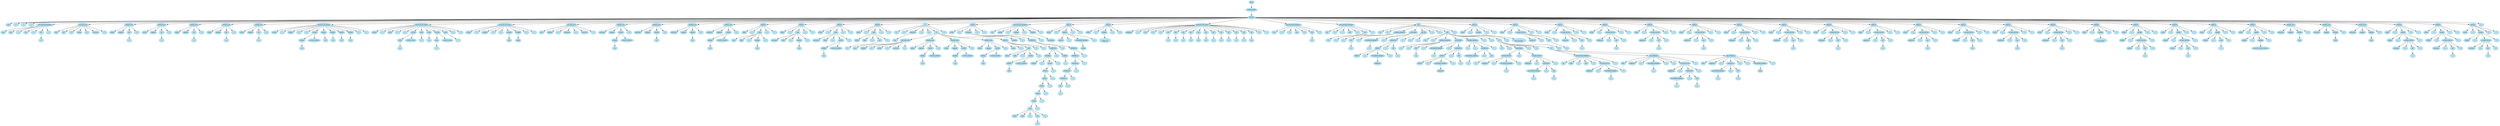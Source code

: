 digraph arbolAST{
node [shape=oval, style=filled, color=lightblue2, fontname=Helvetica, fontsize=10];
edge [fontname=Helvetica, fontsize=10];
n0[label="INICIO"];
n1[label="INSTRUCCIONES"];
n0 -> n1;
n2[label="METODO"];
n1 -> n2;
n3[label="main"];
n2 -> n3;
n4[label="("];
n2 -> n4;
n5[label=")"];
n2 -> n5;
n6[label="{"];
n2 -> n6;
n7[label="DECLARACION_VARIABLES"];
n2 -> n7;
n8[label="const"];
n7 -> n8;
n9[label="num"];
n7 -> n9;
n10[label=":"];
n7 -> n10;
n11[label="INT"];
n7 -> n11;
n12[label="="];
n7 -> n12;
n13[label="INT"];
n7 -> n13;
n14[label="0"];
n13 -> n14;
n15[label=";"];
n7 -> n15;
n16[label="DECLARA_LISTA"];
n2 -> n16;
n17[label="List<"];
n16 -> n17;
n18[label="INT"];
n16 -> n18;
n19[label=">"];
n16 -> n19;
n20[label="milista"];
n16 -> n20;
n21[label="="];
n16 -> n21;
n22[label="new List()"];
n16 -> n22;
n23[label=";"];
n16 -> n23;
n24[label="APPEND_LISTA"];
n2 -> n24;
n25[label="milista"];
n24 -> n25;
n26[label=".append("];
n24 -> n26;
n27[label="INT"];
n24 -> n27;
n28[label="1"];
n27 -> n28;
n29[label=");"];
n24 -> n29;
n30[label="APPEND_LISTA"];
n2 -> n30;
n31[label="milista"];
n30 -> n31;
n32[label=".append("];
n30 -> n32;
n33[label="INT"];
n30 -> n33;
n34[label="2"];
n33 -> n34;
n35[label=");"];
n30 -> n35;
n36[label="APPEND_LISTA"];
n2 -> n36;
n37[label="milista"];
n36 -> n37;
n38[label=".append("];
n36 -> n38;
n39[label="INT"];
n36 -> n39;
n40[label="1"];
n39 -> n40;
n41[label=");"];
n36 -> n41;
n42[label="APPEND_LISTA"];
n2 -> n42;
n43[label="milista"];
n42 -> n43;
n44[label=".append("];
n42 -> n44;
n45[label="INT"];
n42 -> n45;
n46[label="5"];
n45 -> n46;
n47[label=");"];
n42 -> n47;
n48[label="APPEND_LISTA"];
n2 -> n48;
n49[label="milista"];
n48 -> n49;
n50[label=".append("];
n48 -> n50;
n51[label="INT"];
n48 -> n51;
n52[label="4"];
n51 -> n52;
n53[label=");"];
n48 -> n53;
n54[label="Declaracion de Arreglos"];
n2 -> n54;
n55[label="vector3"];
n54 -> n55;
n56[label=":"];
n54 -> n56;
n57[label="DOUBLE"];
n54 -> n57;
n58[label="="];
n54 -> n58;
n59[label="["];
n54 -> n59;
n60[label="CASTEO"];
n54 -> n60;
n61[label="DOUBLE"];
n60 -> n61;
n62[label="1.0"];
n61 -> n62;
n63[label="CASTEO A DOUBLE"];
n60 -> n63;
n64[label="DOUBLE"];
n54 -> n64;
n65[label="2.0"];
n64 -> n65;
n66[label="DOUBLE"];
n54 -> n66;
n67[label="3.4"];
n66 -> n67;
n68[label="DOUBLE"];
n54 -> n68;
n69[label="4.5"];
n68 -> n69;
n70[label="DOUBLE"];
n54 -> n70;
n71[label="5.2"];
n70 -> n71;
n72[label="]"];
n54 -> n72;
n73[label=";"];
n54 -> n73;
n74[label="Declaracion de Arreglos"];
n2 -> n74;
n75[label="vector4"];
n74 -> n75;
n76[label=":"];
n74 -> n76;
n77[label="CHAR"];
n74 -> n77;
n78[label="="];
n74 -> n78;
n79[label="["];
n74 -> n79;
n80[label="CASTEO"];
n74 -> n80;
n81[label="CHAR"];
n80 -> n81;
n82[label="a"];
n81 -> n82;
n83[label="CASTEO A CHAR"];
n80 -> n83;
n84[label="CHAR"];
n74 -> n84;
n85[label="2"];
n84 -> n85;
n86[label="CHAR"];
n74 -> n86;
n87[label="b"];
n86 -> n87;
n88[label="CASTEO"];
n74 -> n88;
n89[label="CHAR"];
n88 -> n89;
n90[label="
"];
n89 -> n90;
n91[label="CASTEO A CHAR"];
n88 -> n91;
n92[label="CHAR"];
n74 -> n92;
n93[label="\n"];
n92 -> n93;
n94[label="]"];
n74 -> n94;
n95[label=";"];
n74 -> n95;
n96[label="Declaracion de Arreglos"];
n2 -> n96;
n97[label="vector1"];
n96 -> n97;
n98[label=":"];
n96 -> n98;
n99[label="CADENA"];
n96 -> n99;
n100[label="="];
n96 -> n100;
n101[label="["];
n96 -> n101;
n102[label="CADENA"];
n96 -> n102;
n103[label="Hola"];
n102 -> n103;
n104[label="CADENA"];
n96 -> n104;
n105[label="Mundo"];
n104 -> n105;
n106[label="]"];
n96 -> n106;
n107[label=";"];
n96 -> n107;
n108[label="DECLARA_LISTA"];
n2 -> n108;
n109[label="List<"];
n108 -> n109;
n110[label="DOUBLE"];
n108 -> n110;
n111[label=">"];
n108 -> n111;
n112[label="decimales"];
n108 -> n112;
n113[label="="];
n108 -> n113;
n114[label="new List()"];
n108 -> n114;
n115[label=";"];
n108 -> n115;
n116[label="APPEND_LISTA"];
n2 -> n116;
n117[label="decimales"];
n116 -> n117;
n118[label=".append("];
n116 -> n118;
n119[label="CASTEO"];
n116 -> n119;
n120[label="DOUBLE"];
n119 -> n120;
n121[label="1.0"];
n120 -> n121;
n122[label="CASTEO A DOUBLE"];
n119 -> n122;
n123[label=");"];
n116 -> n123;
n124[label="APPEND_LISTA"];
n2 -> n124;
n125[label="decimales"];
n124 -> n125;
n126[label=".append("];
n124 -> n126;
n127[label="DOUBLE"];
n124 -> n127;
n128[label="2.5"];
n127 -> n128;
n129[label=");"];
n124 -> n129;
n130[label="APPEND_LISTA"];
n2 -> n130;
n131[label="decimales"];
n130 -> n131;
n132[label=".append("];
n130 -> n132;
n133[label="DOUBLE"];
n130 -> n133;
n134[label="6.5"];
n133 -> n134;
n135[label=");"];
n130 -> n135;
n136[label="APPEND_LISTA"];
n2 -> n136;
n137[label="decimales"];
n136 -> n137;
n138[label=".append("];
n136 -> n138;
n139[label="CASTEO"];
n136 -> n139;
n140[label="DOUBLE"];
n139 -> n140;
n141[label="4.0"];
n140 -> n141;
n142[label="CASTEO A DOUBLE"];
n139 -> n142;
n143[label=");"];
n136 -> n143;
n144[label="PRINTLN"];
n2 -> n144;
n145[label="Println"];
n144 -> n145;
n146[label="("];
n144 -> n146;
n147[label="FIND"];
n144 -> n147;
n148[label="num"];
n147 -> n148;
n149[label=".FIND"];
n147 -> n149;
n150[label="("];
n147 -> n150;
n151[label="DOUBLE"];
n147 -> n151;
n152[label="1.6"];
n151 -> n152;
n153[label=")"];
n147 -> n153;
n154[label=")"];
n144 -> n154;
n155[label=";"];
n144 -> n155;
n156[label="PRINTLN"];
n2 -> n156;
n157[label="Println"];
n156 -> n157;
n158[label="("];
n156 -> n158;
n159[label="FIND"];
n156 -> n159;
n160[label="decimales"];
n159 -> n160;
n161[label=".FIND"];
n159 -> n161;
n162[label="("];
n159 -> n162;
n163[label="DOUBLE"];
n159 -> n163;
n164[label="6.5"];
n163 -> n164;
n165[label=")"];
n159 -> n165;
n166[label=")"];
n156 -> n166;
n167[label=";"];
n156 -> n167;
n168[label="PRINTLN"];
n2 -> n168;
n169[label="Println"];
n168 -> n169;
n170[label="("];
n168 -> n170;
n171[label="FIND"];
n168 -> n171;
n172[label="decimales"];
n171 -> n172;
n173[label=".FIND"];
n171 -> n173;
n174[label="("];
n171 -> n174;
n175[label="CASTEO"];
n171 -> n175;
n176[label="DOUBLE"];
n175 -> n176;
n177[label="4.0"];
n176 -> n177;
n178[label="CASTEO A DOUBLE"];
n175 -> n178;
n179[label=")"];
n171 -> n179;
n180[label=")"];
n168 -> n180;
n181[label=";"];
n168 -> n181;
n182[label="PRINTLN"];
n2 -> n182;
n183[label="Println"];
n182 -> n183;
n184[label="("];
n182 -> n184;
n185[label="FIND"];
n182 -> n185;
n186[label="milista"];
n185 -> n186;
n187[label=".FIND"];
n185 -> n187;
n188[label="("];
n185 -> n188;
n189[label="INT"];
n185 -> n189;
n190[label="5"];
n189 -> n190;
n191[label=")"];
n185 -> n191;
n192[label=")"];
n182 -> n192;
n193[label=";"];
n182 -> n193;
n194[label="IF"];
n2 -> n194;
n195[label="if"];
n194 -> n195;
n196[label="("];
n194 -> n196;
n197[label="BOOLEAN"];
n194 -> n197;
n198[label="true"];
n197 -> n198;
n199[label=")"];
n194 -> n199;
n200[label="{"];
n194 -> n200;
n201[label="IF"];
n194 -> n201;
n202[label="DECLARA_LISTA"];
n201 -> n202;
n203[label="List<"];
n202 -> n203;
n204[label="DOUBLE"];
n202 -> n204;
n205[label=">"];
n202 -> n205;
n206[label="milista"];
n202 -> n206;
n207[label="="];
n202 -> n207;
n208[label="new List()"];
n202 -> n208;
n209[label=";"];
n202 -> n209;
n210[label="APPEND_LISTA"];
n201 -> n210;
n211[label="milista"];
n210 -> n211;
n212[label=".append("];
n210 -> n212;
n213[label="CASTEO"];
n210 -> n213;
n214[label="DOUBLE"];
n213 -> n214;
n215[label="1.0"];
n214 -> n215;
n216[label="CASTEO A DOUBLE"];
n213 -> n216;
n217[label=");"];
n210 -> n217;
n218[label="APPEND_LISTA"];
n201 -> n218;
n219[label="milista"];
n218 -> n219;
n220[label=".append("];
n218 -> n220;
n221[label="CASTEO"];
n218 -> n221;
n222[label="DOUBLE"];
n221 -> n222;
n223[label="2.0"];
n222 -> n223;
n224[label="CASTEO A DOUBLE"];
n221 -> n224;
n225[label=");"];
n218 -> n225;
n226[label="APPEND_LISTA"];
n201 -> n226;
n227[label="milista"];
n226 -> n227;
n228[label=".append("];
n226 -> n228;
n229[label="CASTEO"];
n226 -> n229;
n230[label="DOUBLE"];
n229 -> n230;
n231[label="10.0"];
n230 -> n231;
n232[label="CASTEO A DOUBLE"];
n229 -> n232;
n233[label=");"];
n226 -> n233;
n234[label="PRINTLN"];
n201 -> n234;
n235[label="Println"];
n234 -> n235;
n236[label="("];
n234 -> n236;
n237[label="FIND"];
n234 -> n237;
n238[label="milista"];
n237 -> n238;
n239[label=".FIND"];
n237 -> n239;
n240[label="("];
n237 -> n240;
n241[label="CASTEO"];
n237 -> n241;
n242[label="DOUBLE"];
n241 -> n242;
n243[label="92.0"];
n242 -> n243;
n244[label="CASTEO A DOUBLE"];
n241 -> n244;
n245[label=")"];
n237 -> n245;
n246[label=")"];
n234 -> n246;
n247[label=";"];
n234 -> n247;
n248[label="}"];
n194 -> n248;
n249[label="PRINTLN"];
n2 -> n249;
n250[label="Println"];
n249 -> n250;
n251[label="("];
n249 -> n251;
n252[label="TOSTRING"];
n249 -> n252;
n253[label=".toString"];
n252 -> n253;
n254[label="("];
n252 -> n254;
n255[label="ARITMETICA"];
n252 -> n255;
n256[label="ARITMETICA"];
n255 -> n256;
n257[label="TOSTRING"];
n256 -> n257;
n258[label=".toString"];
n257 -> n258;
n259[label="("];
n257 -> n259;
n260[label="LOGICO"];
n257 -> n260;
n261[label="LOGICO"];
n260 -> n261;
n262[label="LOGICO"];
n261 -> n262;
n263[label="LOGICO"];
n262 -> n263;
n264[label="LOGICO"];
n263 -> n264;
n265[label="LOGICO"];
n264 -> n265;
n266[label="FIND"];
n265 -> n266;
n267[label="milista"];
n266 -> n267;
n268[label=".FIND"];
n266 -> n268;
n269[label="("];
n266 -> n269;
n270[label="INT"];
n266 -> n270;
n271[label="5"];
n270 -> n271;
n272[label=")"];
n266 -> n272;
n273[label="!"];
n265 -> n273;
n274[label="!"];
n264 -> n274;
n275[label="!"];
n263 -> n275;
n276[label="!"];
n262 -> n276;
n277[label="!"];
n261 -> n277;
n278[label="!"];
n260 -> n278;
n279[label=")"];
n257 -> n279;
n280[label="+"];
n256 -> n280;
n281[label="CADENA"];
n256 -> n281;
n282[label=" "];
n281 -> n282;
n283[label="+"];
n255 -> n283;
n284[label="ARITMETICA"];
n255 -> n284;
n285[label="ARITMETICA"];
n284 -> n285;
n286[label="ARITMETICA"];
n285 -> n286;
n287[label="ARITMETICA"];
n286 -> n287;
n288[label="ARITMETICA"];
n287 -> n288;
n289[label="INT"];
n288 -> n289;
n290[label="1"];
n289 -> n290;
n291[label="-"];
n288 -> n291;
n292[label="-"];
n287 -> n292;
n293[label="-"];
n286 -> n293;
n294[label="-"];
n285 -> n294;
n295[label="-"];
n284 -> n295;
n296[label=")"];
n252 -> n296;
n297[label=")"];
n249 -> n297;
n298[label=";"];
n249 -> n298;
n299[label="DECLARACION_VARIABLES"];
n2 -> n299;
n300[label="var"];
n299 -> n300;
n301[label="prueba"];
n299 -> n301;
n302[label=":"];
n299 -> n302;
n303[label="CADENA"];
n299 -> n303;
n304[label="="];
n299 -> n304;
n305[label="CADENA"];
n299 -> n305;
n306[label="Hola Mundo"];
n305 -> n306;
n307[label=";"];
n299 -> n307;
n308[label="PRINTLN"];
n2 -> n308;
n309[label="Println"];
n308 -> n309;
n310[label="("];
n308 -> n310;
n311[label="LENGTH"];
n308 -> n311;
n312[label="LENGTH"];
n311 -> n312;
n313[label="("];
n311 -> n313;
n314[label="RECUPERAR_VARIABLE"];
n311 -> n314;
n315[label="prueba"];
n314 -> n315;
n316[label=")"];
n311 -> n316;
n317[label=")"];
n308 -> n317;
n318[label=";"];
n308 -> n318;
n319[label="PRINTLN"];
n2 -> n319;
n320[label="Println"];
n319 -> n320;
n321[label="("];
n319 -> n321;
n322[label="CADENA"];
n319 -> n322;
n323[label="\n Bubble Sort \n"];
n322 -> n323;
n324[label=")"];
n319 -> n324;
n325[label=";"];
n319 -> n325;
n326[label="Declaracion de Arreglos"];
n2 -> n326;
n327[label="bubblesort"];
n326 -> n327;
n328[label=":"];
n326 -> n328;
n329[label="INT"];
n326 -> n329;
n330[label="="];
n326 -> n330;
n331[label="["];
n326 -> n331;
n332[label="INT"];
n326 -> n332;
n333[label="7"];
n332 -> n333;
n334[label="INT"];
n326 -> n334;
n335[label="2"];
n334 -> n335;
n336[label="INT"];
n326 -> n336;
n337[label="5"];
n336 -> n337;
n338[label="INT"];
n326 -> n338;
n339[label="8"];
n338 -> n339;
n340[label="INT"];
n326 -> n340;
n341[label="10"];
n340 -> n341;
n342[label="INT"];
n326 -> n342;
n343[label="15"];
n342 -> n343;
n344[label="INT"];
n326 -> n344;
n345[label="1"];
n344 -> n345;
n346[label="INT"];
n326 -> n346;
n347[label="4"];
n346 -> n347;
n348[label="INT"];
n326 -> n348;
n349[label="3"];
n348 -> n349;
n350[label="INT"];
n326 -> n350;
n351[label="5"];
n350 -> n351;
n352[label="INT"];
n326 -> n352;
n353[label="3"];
n352 -> n353;
n354[label="INT"];
n326 -> n354;
n355[label="14"];
n354 -> n355;
n356[label="]"];
n326 -> n356;
n357[label=";"];
n326 -> n357;
n358[label="DECLARACION_VARIABLES"];
n2 -> n358;
n359[label="var"];
n358 -> n359;
n360[label="i"];
n358 -> n360;
n361[label=":"];
n358 -> n361;
n362[label="INT"];
n358 -> n362;
n363[label="="];
n358 -> n363;
n364[label="INT"];
n358 -> n364;
n365[label="0"];
n364 -> n365;
n366[label=";"];
n358 -> n366;
n367[label="DECLARACION_VARIABLES"];
n2 -> n367;
n368[label="var"];
n367 -> n368;
n369[label="j"];
n367 -> n369;
n370[label=":"];
n367 -> n370;
n371[label="INT"];
n367 -> n371;
n372[label="="];
n367 -> n372;
n373[label="INT"];
n367 -> n373;
n374[label="11"];
n373 -> n374;
n375[label=";"];
n367 -> n375;
n376[label="FOR"];
n2 -> n376;
n377[label="for"];
n376 -> n377;
n378[label="("];
n376 -> n378;
n379[label="ASIGNAR_VARIABLE"];
n376 -> n379;
n380[label="i"];
n379 -> n380;
n381[label="="];
n379 -> n381;
n382[label="INT"];
n379 -> n382;
n383[label="0"];
n382 -> n383;
n384[label=";"];
n379 -> n384;
n385[label="RELACIONAL"];
n376 -> n385;
n386[label="RECUPERAR_VARIABLE"];
n385 -> n386;
n387[label="i"];
n386 -> n387;
n388[label="<"];
n385 -> n388;
n389[label="ARITMETICA"];
n385 -> n389;
n390[label="LENGTH"];
n389 -> n390;
n391[label="LENGTH"];
n390 -> n391;
n392[label="("];
n390 -> n392;
n393[label="RECUPERAR_VARIABLE"];
n390 -> n393;
n394[label="bubblesort"];
n393 -> n394;
n395[label=")"];
n390 -> n395;
n396[label="-"];
n389 -> n396;
n397[label="INT"];
n389 -> n397;
n398[label="1"];
n397 -> n398;
n399[label="INC_DEC"];
n376 -> n399;
n400[label="i"];
n399 -> n400;
n401[label="++"];
n399 -> n401;
n402[label=";"];
n399 -> n402;
n403[label=")"];
n376 -> n403;
n404[label="{"];
n376 -> n404;
n405[label="FOR"];
n376 -> n405;
n406[label="for"];
n405 -> n406;
n407[label="("];
n405 -> n407;
n408[label="ASIGNAR_VARIABLE"];
n405 -> n408;
n409[label="j"];
n408 -> n409;
n410[label="="];
n408 -> n410;
n411[label="INT"];
n408 -> n411;
n412[label="0"];
n411 -> n412;
n413[label=";"];
n408 -> n413;
n414[label="RELACIONAL"];
n405 -> n414;
n415[label="RECUPERAR_VARIABLE"];
n414 -> n415;
n416[label="j"];
n415 -> n416;
n417[label="<"];
n414 -> n417;
n418[label="ARITMETICA"];
n414 -> n418;
n419[label="LENGTH"];
n418 -> n419;
n420[label="LENGTH"];
n419 -> n420;
n421[label="("];
n419 -> n421;
n422[label="RECUPERAR_VARIABLE"];
n419 -> n422;
n423[label="bubblesort"];
n422 -> n423;
n424[label=")"];
n419 -> n424;
n425[label="-"];
n418 -> n425;
n426[label="INT"];
n418 -> n426;
n427[label="1"];
n426 -> n427;
n428[label="ASIGNAR_VARIABLE"];
n405 -> n428;
n429[label="j"];
n428 -> n429;
n430[label="="];
n428 -> n430;
n431[label="ARITMETICA"];
n428 -> n431;
n432[label="RECUPERAR_VARIABLE"];
n431 -> n432;
n433[label="j"];
n432 -> n433;
n434[label="+"];
n431 -> n434;
n435[label="INT"];
n431 -> n435;
n436[label="1"];
n435 -> n436;
n437[label=";"];
n428 -> n437;
n438[label=")"];
n405 -> n438;
n439[label="{"];
n405 -> n439;
n440[label="IF"];
n405 -> n440;
n441[label="if"];
n440 -> n441;
n442[label="("];
n440 -> n442;
n443[label="RELACIONAL"];
n440 -> n443;
n444[label="ACCESO_VECTOR"];
n443 -> n444;
n445[label="bubblesort"];
n444 -> n445;
n446[label="["];
n444 -> n446;
n447[label="RECUPERAR_VARIABLE"];
n444 -> n447;
n448[label="j"];
n447 -> n448;
n449[label="]"];
n444 -> n449;
n450[label=">"];
n443 -> n450;
n451[label="ACCESO_VECTOR"];
n443 -> n451;
n452[label="bubblesort"];
n451 -> n452;
n453[label="["];
n451 -> n453;
n454[label="ARITMETICA"];
n451 -> n454;
n455[label="RECUPERAR_VARIABLE"];
n454 -> n455;
n456[label="j"];
n455 -> n456;
n457[label="+"];
n454 -> n457;
n458[label="INT"];
n454 -> n458;
n459[label="1"];
n458 -> n459;
n460[label="]"];
n451 -> n460;
n461[label=")"];
n440 -> n461;
n462[label="{"];
n440 -> n462;
n463[label="IF"];
n440 -> n463;
n464[label="DECLARACION_VARIABLES"];
n463 -> n464;
n465[label="var"];
n464 -> n465;
n466[label="temp"];
n464 -> n466;
n467[label=":"];
n464 -> n467;
n468[label="INT"];
n464 -> n468;
n469[label="="];
n464 -> n469;
n470[label="ACCESO_VECTOR"];
n464 -> n470;
n471[label="bubblesort"];
n470 -> n471;
n472[label="["];
n470 -> n472;
n473[label="RECUPERAR_VARIABLE"];
n470 -> n473;
n474[label="j"];
n473 -> n474;
n475[label="]"];
n470 -> n475;
n476[label=";"];
n464 -> n476;
n477[label="ASIG_ARREGLOS"];
n463 -> n477;
n478[label="ASIG"];
n477 -> n478;
n479[label="bubblesort"];
n477 -> n479;
n480[label="["];
n477 -> n480;
n481[label="RECUPERAR_VARIABLE"];
n477 -> n481;
n482[label="j"];
n481 -> n482;
n483[label="]"];
n477 -> n483;
n484[label="="];
n477 -> n484;
n485[label="ACCESO_VECTOR"];
n477 -> n485;
n486[label="bubblesort"];
n485 -> n486;
n487[label="["];
n485 -> n487;
n488[label="ARITMETICA"];
n485 -> n488;
n489[label="RECUPERAR_VARIABLE"];
n488 -> n489;
n490[label="j"];
n489 -> n490;
n491[label="+"];
n488 -> n491;
n492[label="INT"];
n488 -> n492;
n493[label="1"];
n492 -> n493;
n494[label="]"];
n485 -> n494;
n495[label=";"];
n477 -> n495;
n496[label="ASIG_ARREGLOS"];
n463 -> n496;
n497[label="ASIG"];
n496 -> n497;
n498[label="bubblesort"];
n496 -> n498;
n499[label="["];
n496 -> n499;
n500[label="ARITMETICA"];
n496 -> n500;
n501[label="RECUPERAR_VARIABLE"];
n500 -> n501;
n502[label="j"];
n501 -> n502;
n503[label="+"];
n500 -> n503;
n504[label="INT"];
n500 -> n504;
n505[label="1"];
n504 -> n505;
n506[label="]"];
n496 -> n506;
n507[label="="];
n496 -> n507;
n508[label="RECUPERAR_VARIABLE"];
n496 -> n508;
n509[label="temp"];
n508 -> n509;
n510[label=";"];
n496 -> n510;
n511[label="}"];
n440 -> n511;
n512[label="}"];
n405 -> n512;
n513[label="}"];
n376 -> n513;
n514[label="PRINTLN"];
n2 -> n514;
n515[label="Println"];
n514 -> n515;
n516[label="("];
n514 -> n516;
n517[label="CADENA"];
n514 -> n517;
n518[label="\nVector ordenado:"];
n517 -> n518;
n519[label=")"];
n514 -> n519;
n520[label=";"];
n514 -> n520;
n521[label="PRINTLN"];
n2 -> n521;
n522[label="Println"];
n521 -> n522;
n523[label="("];
n521 -> n523;
n524[label="ACCESO_VECTOR"];
n521 -> n524;
n525[label="bubblesort"];
n524 -> n525;
n526[label="["];
n524 -> n526;
n527[label="INT"];
n524 -> n527;
n528[label="0"];
n527 -> n528;
n529[label="]"];
n524 -> n529;
n530[label=")"];
n521 -> n530;
n531[label=";"];
n521 -> n531;
n532[label="PRINTLN"];
n2 -> n532;
n533[label="Println"];
n532 -> n533;
n534[label="("];
n532 -> n534;
n535[label="ACCESO_VECTOR"];
n532 -> n535;
n536[label="bubblesort"];
n535 -> n536;
n537[label="["];
n535 -> n537;
n538[label="INT"];
n535 -> n538;
n539[label="1"];
n538 -> n539;
n540[label="]"];
n535 -> n540;
n541[label=")"];
n532 -> n541;
n542[label=";"];
n532 -> n542;
n543[label="PRINTLN"];
n2 -> n543;
n544[label="Println"];
n543 -> n544;
n545[label="("];
n543 -> n545;
n546[label="ACCESO_VECTOR"];
n543 -> n546;
n547[label="bubblesort"];
n546 -> n547;
n548[label="["];
n546 -> n548;
n549[label="INT"];
n546 -> n549;
n550[label="2"];
n549 -> n550;
n551[label="]"];
n546 -> n551;
n552[label=")"];
n543 -> n552;
n553[label=";"];
n543 -> n553;
n554[label="PRINTLN"];
n2 -> n554;
n555[label="Println"];
n554 -> n555;
n556[label="("];
n554 -> n556;
n557[label="ACCESO_VECTOR"];
n554 -> n557;
n558[label="bubblesort"];
n557 -> n558;
n559[label="["];
n557 -> n559;
n560[label="INT"];
n557 -> n560;
n561[label="3"];
n560 -> n561;
n562[label="]"];
n557 -> n562;
n563[label=")"];
n554 -> n563;
n564[label=";"];
n554 -> n564;
n565[label="PRINTLN"];
n2 -> n565;
n566[label="Println"];
n565 -> n566;
n567[label="("];
n565 -> n567;
n568[label="ACCESO_VECTOR"];
n565 -> n568;
n569[label="bubblesort"];
n568 -> n569;
n570[label="["];
n568 -> n570;
n571[label="INT"];
n568 -> n571;
n572[label="4"];
n571 -> n572;
n573[label="]"];
n568 -> n573;
n574[label=")"];
n565 -> n574;
n575[label=";"];
n565 -> n575;
n576[label="PRINTLN"];
n2 -> n576;
n577[label="Println"];
n576 -> n577;
n578[label="("];
n576 -> n578;
n579[label="ACCESO_VECTOR"];
n576 -> n579;
n580[label="bubblesort"];
n579 -> n580;
n581[label="["];
n579 -> n581;
n582[label="INT"];
n579 -> n582;
n583[label="5"];
n582 -> n583;
n584[label="]"];
n579 -> n584;
n585[label=")"];
n576 -> n585;
n586[label=";"];
n576 -> n586;
n587[label="PRINTLN"];
n2 -> n587;
n588[label="Println"];
n587 -> n588;
n589[label="("];
n587 -> n589;
n590[label="ACCESO_VECTOR"];
n587 -> n590;
n591[label="bubblesort"];
n590 -> n591;
n592[label="["];
n590 -> n592;
n593[label="INT"];
n590 -> n593;
n594[label="6"];
n593 -> n594;
n595[label="]"];
n590 -> n595;
n596[label=")"];
n587 -> n596;
n597[label=";"];
n587 -> n597;
n598[label="PRINTLN"];
n2 -> n598;
n599[label="Println"];
n598 -> n599;
n600[label="("];
n598 -> n600;
n601[label="ACCESO_VECTOR"];
n598 -> n601;
n602[label="bubblesort"];
n601 -> n602;
n603[label="["];
n601 -> n603;
n604[label="INT"];
n601 -> n604;
n605[label="7"];
n604 -> n605;
n606[label="]"];
n601 -> n606;
n607[label=")"];
n598 -> n607;
n608[label=";"];
n598 -> n608;
n609[label="PRINTLN"];
n2 -> n609;
n610[label="Println"];
n609 -> n610;
n611[label="("];
n609 -> n611;
n612[label="ACCESO_VECTOR"];
n609 -> n612;
n613[label="bubblesort"];
n612 -> n613;
n614[label="["];
n612 -> n614;
n615[label="INT"];
n612 -> n615;
n616[label="8"];
n615 -> n616;
n617[label="]"];
n612 -> n617;
n618[label=")"];
n609 -> n618;
n619[label=";"];
n609 -> n619;
n620[label="PRINTLN"];
n2 -> n620;
n621[label="Println"];
n620 -> n621;
n622[label="("];
n620 -> n622;
n623[label="ACCESO_VECTOR"];
n620 -> n623;
n624[label="bubblesort"];
n623 -> n624;
n625[label="["];
n623 -> n625;
n626[label="INT"];
n623 -> n626;
n627[label="9"];
n626 -> n627;
n628[label="]"];
n623 -> n628;
n629[label=")"];
n620 -> n629;
n630[label=";"];
n620 -> n630;
n631[label="PRINTLN"];
n2 -> n631;
n632[label="Println"];
n631 -> n632;
n633[label="("];
n631 -> n633;
n634[label="ACCESO_VECTOR"];
n631 -> n634;
n635[label="bubblesort"];
n634 -> n635;
n636[label="["];
n634 -> n636;
n637[label="INT"];
n634 -> n637;
n638[label="10"];
n637 -> n638;
n639[label="]"];
n634 -> n639;
n640[label=")"];
n631 -> n640;
n641[label=";"];
n631 -> n641;
n642[label="PRINTLN"];
n2 -> n642;
n643[label="Println"];
n642 -> n643;
n644[label="("];
n642 -> n644;
n645[label="ACCESO_VECTOR"];
n642 -> n645;
n646[label="bubblesort"];
n645 -> n646;
n647[label="["];
n645 -> n647;
n648[label="INT"];
n645 -> n648;
n649[label="11"];
n648 -> n649;
n650[label="]"];
n645 -> n650;
n651[label=")"];
n642 -> n651;
n652[label=";"];
n642 -> n652;
n653[label="PRINTLN"];
n2 -> n653;
n654[label="Println"];
n653 -> n654;
n655[label="("];
n653 -> n655;
n656[label="ACCESO_VECTOR"];
n653 -> n656;
n657[label="bubblesort"];
n656 -> n657;
n658[label="["];
n656 -> n658;
n659[label="INT"];
n656 -> n659;
n660[label="12"];
n659 -> n660;
n661[label="]"];
n656 -> n661;
n662[label=")"];
n653 -> n662;
n663[label=";"];
n653 -> n663;
n664[label="PRINTLN"];
n2 -> n664;
n665[label="Println"];
n664 -> n665;
n666[label="("];
n664 -> n666;
n667[label="CADENA"];
n664 -> n667;
n668[label="\nFuncion Round:"];
n667 -> n668;
n669[label=")"];
n664 -> n669;
n670[label=";"];
n664 -> n670;
n671[label="PRINTLN"];
n2 -> n671;
n672[label="Println"];
n671 -> n672;
n673[label="("];
n671 -> n673;
n674[label="ROUND"];
n671 -> n674;
n675[label="ROUND"];
n674 -> n675;
n676[label="("];
n674 -> n676;
n677[label="ACCESO_VECTOR"];
n674 -> n677;
n678[label="vector3"];
n677 -> n678;
n679[label="["];
n677 -> n679;
n680[label="INT"];
n677 -> n680;
n681[label="2"];
n680 -> n681;
n682[label="]"];
n677 -> n682;
n683[label=")"];
n674 -> n683;
n684[label=")"];
n671 -> n684;
n685[label=";"];
n671 -> n685;
n686[label="PRINTLN"];
n2 -> n686;
n687[label="Println"];
n686 -> n687;
n688[label="("];
n686 -> n688;
n689[label="ROUND"];
n686 -> n689;
n690[label="ROUND"];
n689 -> n690;
n691[label="("];
n689 -> n691;
n692[label="ACCESO_VECTOR"];
n689 -> n692;
n693[label="vector3"];
n692 -> n693;
n694[label="["];
n692 -> n694;
n695[label="INT"];
n692 -> n695;
n696[label="3"];
n695 -> n696;
n697[label="]"];
n692 -> n697;
n698[label=")"];
n689 -> n698;
n699[label=")"];
n686 -> n699;
n700[label=";"];
n686 -> n700;
n701[label="PRINTLN"];
n2 -> n701;
n702[label="Println"];
n701 -> n702;
n703[label="("];
n701 -> n703;
n704[label="ROUND"];
n701 -> n704;
n705[label="ROUND"];
n704 -> n705;
n706[label="("];
n704 -> n706;
n707[label="CHAR"];
n704 -> n707;
n708[label="\n"];
n707 -> n708;
n709[label=")"];
n704 -> n709;
n710[label=")"];
n701 -> n710;
n711[label=";"];
n701 -> n711;
n712[label="PRINTLN"];
n2 -> n712;
n713[label="Println"];
n712 -> n713;
n714[label="("];
n712 -> n714;
n715[label="ROUND"];
n712 -> n715;
n716[label="ROUND"];
n715 -> n716;
n717[label="("];
n715 -> n717;
n718[label="CADENA"];
n715 -> n718;
n719[label="Otro error, como tu vida. xD"];
n718 -> n719;
n720[label=")"];
n715 -> n720;
n721[label=")"];
n712 -> n721;
n722[label=";"];
n712 -> n722;
n723[label="APPEND_LISTA"];
n2 -> n723;
n724[label="decimales"];
n723 -> n724;
n725[label=".append("];
n723 -> n725;
n726[label="DOUBLE"];
n723 -> n726;
n727[label="10.49"];
n726 -> n727;
n728[label=");"];
n723 -> n728;
n729[label="APPEND_LISTA"];
n2 -> n729;
n730[label="decimales"];
n729 -> n730;
n731[label=".append("];
n729 -> n731;
n732[label="DOUBLE"];
n729 -> n732;
n733[label="10.50"];
n732 -> n733;
n734[label=");"];
n729 -> n734;
n735[label="APPEND_LISTA"];
n2 -> n735;
n736[label="decimales"];
n735 -> n736;
n737[label=".append("];
n735 -> n737;
n738[label="DOUBLE"];
n735 -> n738;
n739[label="10.51"];
n738 -> n739;
n740[label=");"];
n735 -> n740;
n741[label="PRINTLN"];
n2 -> n741;
n742[label="Println"];
n741 -> n742;
n743[label="("];
n741 -> n743;
n744[label="ROUND"];
n741 -> n744;
n745[label="ROUND"];
n744 -> n745;
n746[label="("];
n744 -> n746;
n747[label="ACCESO_VECTOR"];
n744 -> n747;
n748[label="decimales"];
n747 -> n748;
n749[label="["];
n747 -> n749;
n750[label="INT"];
n747 -> n750;
n751[label="3"];
n750 -> n751;
n752[label="]"];
n747 -> n752;
n753[label=")"];
n744 -> n753;
n754[label=")"];
n741 -> n754;
n755[label=";"];
n741 -> n755;
n756[label="PRINTLN"];
n2 -> n756;
n757[label="Println"];
n756 -> n757;
n758[label="("];
n756 -> n758;
n759[label="ROUND"];
n756 -> n759;
n760[label="ROUND"];
n759 -> n760;
n761[label="("];
n759 -> n761;
n762[label="ACCESO_VECTOR"];
n759 -> n762;
n763[label="decimales"];
n762 -> n763;
n764[label="["];
n762 -> n764;
n765[label="INT"];
n762 -> n765;
n766[label="4"];
n765 -> n766;
n767[label="]"];
n762 -> n767;
n768[label=")"];
n759 -> n768;
n769[label=")"];
n756 -> n769;
n770[label=";"];
n756 -> n770;
n771[label="PRINTLN"];
n2 -> n771;
n772[label="Println"];
n771 -> n772;
n773[label="("];
n771 -> n773;
n774[label="ROUND"];
n771 -> n774;
n775[label="ROUND"];
n774 -> n775;
n776[label="("];
n774 -> n776;
n777[label="ACCESO_VECTOR"];
n774 -> n777;
n778[label="decimales"];
n777 -> n778;
n779[label="["];
n777 -> n779;
n780[label="INT"];
n777 -> n780;
n781[label="5"];
n780 -> n781;
n782[label="]"];
n777 -> n782;
n783[label=")"];
n774 -> n783;
n784[label=")"];
n771 -> n784;
n785[label=";"];
n771 -> n785;
n786[label="}"];
n2 -> n786;
}